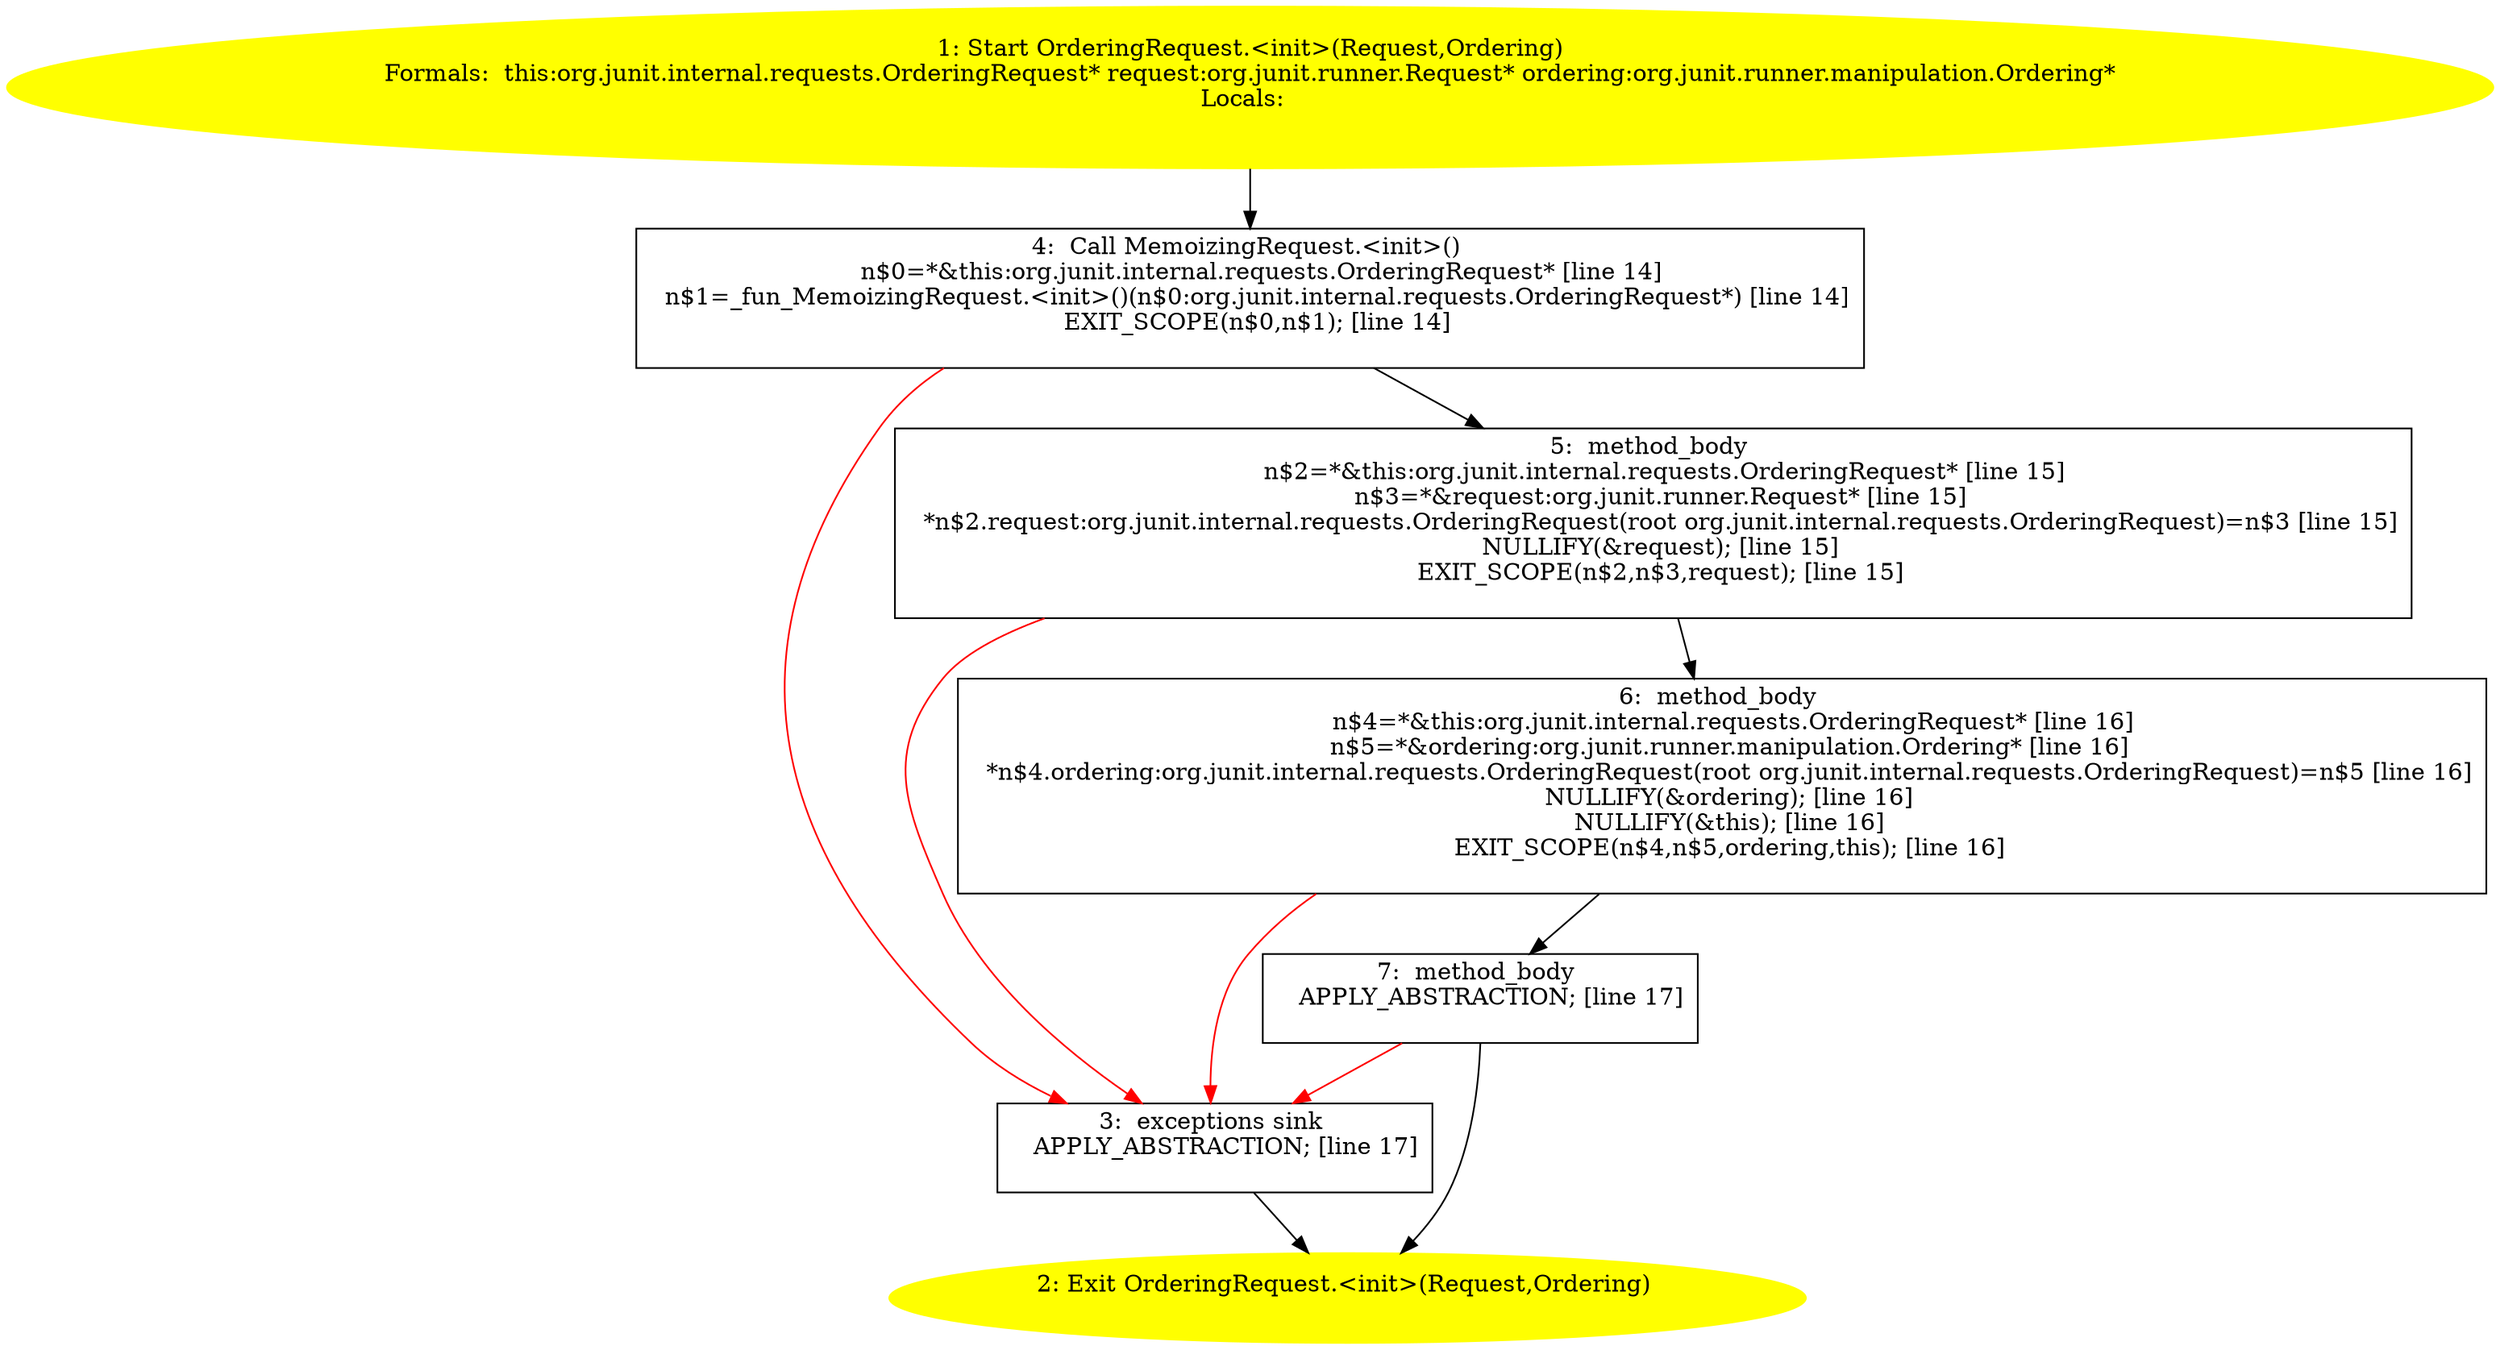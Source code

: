 /* @generated */
digraph cfg {
"org.junit.internal.requests.OrderingRequest.<init>(org.junit.runner.Request,org.junit.runner.manipul.4dd565a2f5cfece8837be812d583d729_1" [label="1: Start OrderingRequest.<init>(Request,Ordering)\nFormals:  this:org.junit.internal.requests.OrderingRequest* request:org.junit.runner.Request* ordering:org.junit.runner.manipulation.Ordering*\nLocals:  \n  " color=yellow style=filled]
	

	 "org.junit.internal.requests.OrderingRequest.<init>(org.junit.runner.Request,org.junit.runner.manipul.4dd565a2f5cfece8837be812d583d729_1" -> "org.junit.internal.requests.OrderingRequest.<init>(org.junit.runner.Request,org.junit.runner.manipul.4dd565a2f5cfece8837be812d583d729_4" ;
"org.junit.internal.requests.OrderingRequest.<init>(org.junit.runner.Request,org.junit.runner.manipul.4dd565a2f5cfece8837be812d583d729_2" [label="2: Exit OrderingRequest.<init>(Request,Ordering) \n  " color=yellow style=filled]
	

"org.junit.internal.requests.OrderingRequest.<init>(org.junit.runner.Request,org.junit.runner.manipul.4dd565a2f5cfece8837be812d583d729_3" [label="3:  exceptions sink \n   APPLY_ABSTRACTION; [line 17]\n " shape="box"]
	

	 "org.junit.internal.requests.OrderingRequest.<init>(org.junit.runner.Request,org.junit.runner.manipul.4dd565a2f5cfece8837be812d583d729_3" -> "org.junit.internal.requests.OrderingRequest.<init>(org.junit.runner.Request,org.junit.runner.manipul.4dd565a2f5cfece8837be812d583d729_2" ;
"org.junit.internal.requests.OrderingRequest.<init>(org.junit.runner.Request,org.junit.runner.manipul.4dd565a2f5cfece8837be812d583d729_4" [label="4:  Call MemoizingRequest.<init>() \n   n$0=*&this:org.junit.internal.requests.OrderingRequest* [line 14]\n  n$1=_fun_MemoizingRequest.<init>()(n$0:org.junit.internal.requests.OrderingRequest*) [line 14]\n  EXIT_SCOPE(n$0,n$1); [line 14]\n " shape="box"]
	

	 "org.junit.internal.requests.OrderingRequest.<init>(org.junit.runner.Request,org.junit.runner.manipul.4dd565a2f5cfece8837be812d583d729_4" -> "org.junit.internal.requests.OrderingRequest.<init>(org.junit.runner.Request,org.junit.runner.manipul.4dd565a2f5cfece8837be812d583d729_5" ;
	 "org.junit.internal.requests.OrderingRequest.<init>(org.junit.runner.Request,org.junit.runner.manipul.4dd565a2f5cfece8837be812d583d729_4" -> "org.junit.internal.requests.OrderingRequest.<init>(org.junit.runner.Request,org.junit.runner.manipul.4dd565a2f5cfece8837be812d583d729_3" [color="red" ];
"org.junit.internal.requests.OrderingRequest.<init>(org.junit.runner.Request,org.junit.runner.manipul.4dd565a2f5cfece8837be812d583d729_5" [label="5:  method_body \n   n$2=*&this:org.junit.internal.requests.OrderingRequest* [line 15]\n  n$3=*&request:org.junit.runner.Request* [line 15]\n  *n$2.request:org.junit.internal.requests.OrderingRequest(root org.junit.internal.requests.OrderingRequest)=n$3 [line 15]\n  NULLIFY(&request); [line 15]\n  EXIT_SCOPE(n$2,n$3,request); [line 15]\n " shape="box"]
	

	 "org.junit.internal.requests.OrderingRequest.<init>(org.junit.runner.Request,org.junit.runner.manipul.4dd565a2f5cfece8837be812d583d729_5" -> "org.junit.internal.requests.OrderingRequest.<init>(org.junit.runner.Request,org.junit.runner.manipul.4dd565a2f5cfece8837be812d583d729_6" ;
	 "org.junit.internal.requests.OrderingRequest.<init>(org.junit.runner.Request,org.junit.runner.manipul.4dd565a2f5cfece8837be812d583d729_5" -> "org.junit.internal.requests.OrderingRequest.<init>(org.junit.runner.Request,org.junit.runner.manipul.4dd565a2f5cfece8837be812d583d729_3" [color="red" ];
"org.junit.internal.requests.OrderingRequest.<init>(org.junit.runner.Request,org.junit.runner.manipul.4dd565a2f5cfece8837be812d583d729_6" [label="6:  method_body \n   n$4=*&this:org.junit.internal.requests.OrderingRequest* [line 16]\n  n$5=*&ordering:org.junit.runner.manipulation.Ordering* [line 16]\n  *n$4.ordering:org.junit.internal.requests.OrderingRequest(root org.junit.internal.requests.OrderingRequest)=n$5 [line 16]\n  NULLIFY(&ordering); [line 16]\n  NULLIFY(&this); [line 16]\n  EXIT_SCOPE(n$4,n$5,ordering,this); [line 16]\n " shape="box"]
	

	 "org.junit.internal.requests.OrderingRequest.<init>(org.junit.runner.Request,org.junit.runner.manipul.4dd565a2f5cfece8837be812d583d729_6" -> "org.junit.internal.requests.OrderingRequest.<init>(org.junit.runner.Request,org.junit.runner.manipul.4dd565a2f5cfece8837be812d583d729_7" ;
	 "org.junit.internal.requests.OrderingRequest.<init>(org.junit.runner.Request,org.junit.runner.manipul.4dd565a2f5cfece8837be812d583d729_6" -> "org.junit.internal.requests.OrderingRequest.<init>(org.junit.runner.Request,org.junit.runner.manipul.4dd565a2f5cfece8837be812d583d729_3" [color="red" ];
"org.junit.internal.requests.OrderingRequest.<init>(org.junit.runner.Request,org.junit.runner.manipul.4dd565a2f5cfece8837be812d583d729_7" [label="7:  method_body \n   APPLY_ABSTRACTION; [line 17]\n " shape="box"]
	

	 "org.junit.internal.requests.OrderingRequest.<init>(org.junit.runner.Request,org.junit.runner.manipul.4dd565a2f5cfece8837be812d583d729_7" -> "org.junit.internal.requests.OrderingRequest.<init>(org.junit.runner.Request,org.junit.runner.manipul.4dd565a2f5cfece8837be812d583d729_2" ;
	 "org.junit.internal.requests.OrderingRequest.<init>(org.junit.runner.Request,org.junit.runner.manipul.4dd565a2f5cfece8837be812d583d729_7" -> "org.junit.internal.requests.OrderingRequest.<init>(org.junit.runner.Request,org.junit.runner.manipul.4dd565a2f5cfece8837be812d583d729_3" [color="red" ];
}
